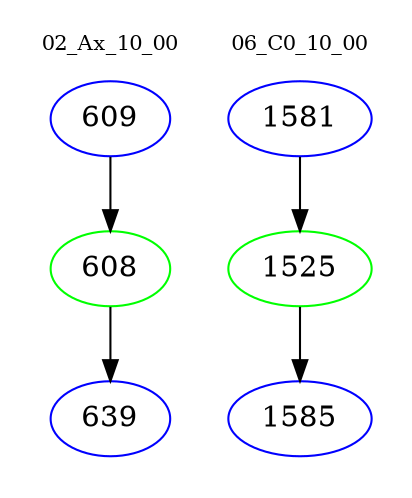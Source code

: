digraph{
subgraph cluster_0 {
color = white
label = "02_Ax_10_00";
fontsize=10;
T0_609 [label="609", color="blue"]
T0_609 -> T0_608 [color="black"]
T0_608 [label="608", color="green"]
T0_608 -> T0_639 [color="black"]
T0_639 [label="639", color="blue"]
}
subgraph cluster_1 {
color = white
label = "06_C0_10_00";
fontsize=10;
T1_1581 [label="1581", color="blue"]
T1_1581 -> T1_1525 [color="black"]
T1_1525 [label="1525", color="green"]
T1_1525 -> T1_1585 [color="black"]
T1_1585 [label="1585", color="blue"]
}
}

